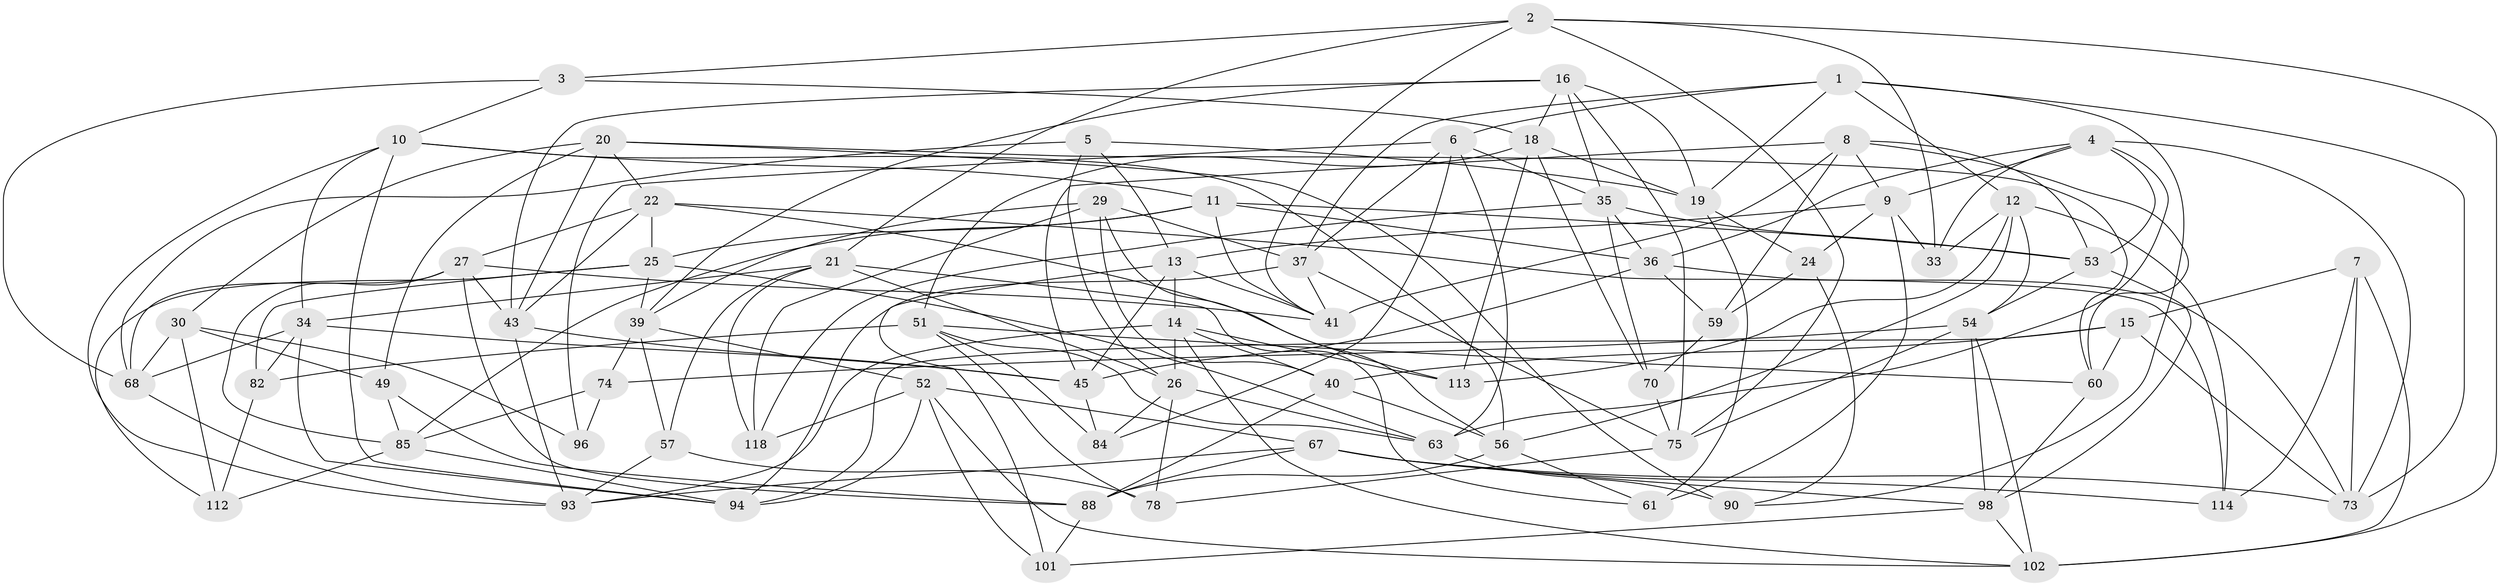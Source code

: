 // Generated by graph-tools (version 1.1) at 2025/24/03/03/25 07:24:27]
// undirected, 70 vertices, 186 edges
graph export_dot {
graph [start="1"]
  node [color=gray90,style=filled];
  1 [super="+115"];
  2 [super="+77"];
  3;
  4 [super="+87"];
  5;
  6 [super="+76"];
  7;
  8 [super="+28"];
  9 [super="+42"];
  10 [super="+79"];
  11 [super="+65"];
  12 [super="+38"];
  13 [super="+44"];
  14 [super="+23"];
  15 [super="+17"];
  16 [super="+83"];
  18 [super="+31"];
  19 [super="+48"];
  20 [super="+32"];
  21 [super="+66"];
  22 [super="+107"];
  24;
  25 [super="+116"];
  26 [super="+106"];
  27 [super="+69"];
  29 [super="+50"];
  30 [super="+110"];
  33;
  34 [super="+62"];
  35 [super="+105"];
  36 [super="+100"];
  37 [super="+99"];
  39 [super="+92"];
  40 [super="+104"];
  41 [super="+55"];
  43 [super="+47"];
  45 [super="+46"];
  49;
  51 [super="+64"];
  52 [super="+58"];
  53 [super="+108"];
  54 [super="+81"];
  56 [super="+72"];
  57;
  59;
  60 [super="+71"];
  61;
  63 [super="+80"];
  67 [super="+119"];
  68 [super="+91"];
  70;
  73 [super="+111"];
  74;
  75 [super="+89"];
  78;
  82;
  84;
  85 [super="+86"];
  88 [super="+97"];
  90;
  93 [super="+109"];
  94 [super="+95"];
  96;
  98 [super="+117"];
  101;
  102 [super="+103"];
  112;
  113;
  114;
  118;
  1 -- 90;
  1 -- 37;
  1 -- 73;
  1 -- 19;
  1 -- 12;
  1 -- 6;
  2 -- 33;
  2 -- 21;
  2 -- 41;
  2 -- 75;
  2 -- 3;
  2 -- 102;
  3 -- 18;
  3 -- 68;
  3 -- 10;
  4 -- 33;
  4 -- 73;
  4 -- 36;
  4 -- 9;
  4 -- 53;
  4 -- 63;
  5 -- 68;
  5 -- 19;
  5 -- 26;
  5 -- 13;
  6 -- 37;
  6 -- 96;
  6 -- 63;
  6 -- 35;
  6 -- 84;
  7 -- 102;
  7 -- 114;
  7 -- 15;
  7 -- 73;
  8 -- 60;
  8 -- 9;
  8 -- 59;
  8 -- 45;
  8 -- 41;
  8 -- 53;
  9 -- 24;
  9 -- 61;
  9 -- 33;
  9 -- 13;
  10 -- 94;
  10 -- 56;
  10 -- 11;
  10 -- 93;
  10 -- 34;
  11 -- 41;
  11 -- 25;
  11 -- 85;
  11 -- 36;
  11 -- 53;
  12 -- 114;
  12 -- 33;
  12 -- 54;
  12 -- 113;
  12 -- 56;
  13 -- 45;
  13 -- 101;
  13 -- 14;
  13 -- 41;
  14 -- 102;
  14 -- 40;
  14 -- 113;
  14 -- 26;
  14 -- 93;
  15 -- 60 [weight=2];
  15 -- 40;
  15 -- 73;
  15 -- 94;
  16 -- 18;
  16 -- 43;
  16 -- 35;
  16 -- 75;
  16 -- 19;
  16 -- 39;
  18 -- 113;
  18 -- 51;
  18 -- 70;
  18 -- 19;
  19 -- 24;
  19 -- 61;
  20 -- 49;
  20 -- 90;
  20 -- 43;
  20 -- 30;
  20 -- 60;
  20 -- 22;
  21 -- 118;
  21 -- 57;
  21 -- 26;
  21 -- 34;
  21 -- 61;
  22 -- 113;
  22 -- 114;
  22 -- 43;
  22 -- 25;
  22 -- 27;
  24 -- 59;
  24 -- 90;
  25 -- 112;
  25 -- 82;
  25 -- 39;
  25 -- 63;
  26 -- 84;
  26 -- 78;
  26 -- 63;
  27 -- 43;
  27 -- 68;
  27 -- 88;
  27 -- 41;
  27 -- 85;
  29 -- 40 [weight=2];
  29 -- 39;
  29 -- 56;
  29 -- 37;
  29 -- 118;
  30 -- 96 [weight=2];
  30 -- 68;
  30 -- 49;
  30 -- 112;
  34 -- 68;
  34 -- 82;
  34 -- 94;
  34 -- 45;
  35 -- 36;
  35 -- 118;
  35 -- 53;
  35 -- 70;
  36 -- 73;
  36 -- 59;
  36 -- 45;
  37 -- 41;
  37 -- 75;
  37 -- 94;
  39 -- 74;
  39 -- 57;
  39 -- 52;
  40 -- 88;
  40 -- 56;
  43 -- 45;
  43 -- 93;
  45 -- 84;
  49 -- 88;
  49 -- 85;
  51 -- 63;
  51 -- 82;
  51 -- 60;
  51 -- 78;
  51 -- 84;
  52 -- 94;
  52 -- 102;
  52 -- 67;
  52 -- 101;
  52 -- 118;
  53 -- 54;
  53 -- 98;
  54 -- 102;
  54 -- 74;
  54 -- 75;
  54 -- 98;
  56 -- 88;
  56 -- 61;
  57 -- 78;
  57 -- 93;
  59 -- 70;
  60 -- 98;
  63 -- 90;
  67 -- 73;
  67 -- 98;
  67 -- 93;
  67 -- 114;
  67 -- 88;
  68 -- 93;
  70 -- 75;
  74 -- 96;
  74 -- 85;
  75 -- 78;
  82 -- 112;
  85 -- 112;
  85 -- 94;
  88 -- 101;
  98 -- 101;
  98 -- 102;
}
